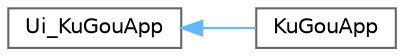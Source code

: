 digraph "类继承关系图"
{
 // LATEX_PDF_SIZE
  bgcolor="transparent";
  edge [fontname=Helvetica,fontsize=10,labelfontname=Helvetica,labelfontsize=10];
  node [fontname=Helvetica,fontsize=10,shape=box,height=0.2,width=0.4];
  rankdir="LR";
  Node0 [id="Node000000",label="Ui_KuGouApp",height=0.2,width=0.4,color="grey40", fillcolor="white", style="filled",URL="$class_ui___ku_gou_app.html",tooltip=" "];
  Node0 -> Node1 [id="edge483_Node000000_Node000001",dir="back",color="steelblue1",style="solid",tooltip=" "];
  Node1 [id="Node000001",label="KuGouApp",height=0.2,width=0.4,color="grey40", fillcolor="white", style="filled",URL="$class_ui_1_1_ku_gou_app.html",tooltip=" "];
}
